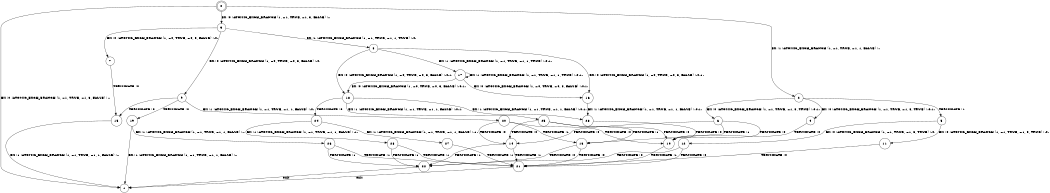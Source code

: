 digraph BCG {
size = "7, 10.5";
center = TRUE;
node [shape = circle];
0 [peripheries = 2];
0 -> 1 [label = "EX !0 !ATOMIC_EXCH_BRANCH (1, +1, TRUE, +1, 3, FALSE) !::"];
0 -> 2 [label = "EX !1 !ATOMIC_EXCH_BRANCH (1, +1, TRUE, +1, 1, FALSE) !::"];
0 -> 3 [label = "EX !0 !ATOMIC_EXCH_BRANCH (1, +1, TRUE, +1, 3, FALSE) !::"];
2 -> 4 [label = "EX !0 !ATOMIC_EXCH_BRANCH (1, +1, TRUE, +1, 3, TRUE) !:0:1:"];
2 -> 5 [label = "TERMINATE !1"];
2 -> 6 [label = "EX !0 !ATOMIC_EXCH_BRANCH (1, +1, TRUE, +1, 3, TRUE) !:0:1:"];
3 -> 7 [label = "EX !0 !ATOMIC_EXCH_BRANCH (1, +0, TRUE, +0, 3, FALSE) !:0:"];
3 -> 8 [label = "EX !1 !ATOMIC_EXCH_BRANCH (1, +1, TRUE, +1, 1, TRUE) !:0:"];
3 -> 9 [label = "EX !0 !ATOMIC_EXCH_BRANCH (1, +0, TRUE, +0, 3, FALSE) !:0:"];
4 -> 10 [label = "TERMINATE !0"];
5 -> 11 [label = "EX !0 !ATOMIC_EXCH_BRANCH (1, +1, TRUE, +1, 3, TRUE) !:0:"];
5 -> 12 [label = "EX !0 !ATOMIC_EXCH_BRANCH (1, +1, TRUE, +1, 3, TRUE) !:0:"];
6 -> 10 [label = "TERMINATE !0"];
6 -> 13 [label = "TERMINATE !1"];
6 -> 14 [label = "TERMINATE !0"];
7 -> 15 [label = "TERMINATE !0"];
8 -> 16 [label = "EX !0 !ATOMIC_EXCH_BRANCH (1, +0, TRUE, +0, 3, FALSE) !:0:1:"];
8 -> 17 [label = "EX !1 !ATOMIC_EXCH_BRANCH (1, +1, TRUE, +1, 1, TRUE) !:0:1:"];
8 -> 18 [label = "EX !0 !ATOMIC_EXCH_BRANCH (1, +0, TRUE, +0, 3, FALSE) !:0:1:"];
9 -> 15 [label = "TERMINATE !0"];
9 -> 19 [label = "TERMINATE !0"];
9 -> 20 [label = "EX !1 !ATOMIC_EXCH_BRANCH (1, +1, TRUE, +1, 1, FALSE) !:0:"];
10 -> 21 [label = "TERMINATE !1"];
11 -> 21 [label = "TERMINATE !0"];
12 -> 21 [label = "TERMINATE !0"];
12 -> 22 [label = "TERMINATE !0"];
13 -> 21 [label = "TERMINATE !0"];
13 -> 22 [label = "TERMINATE !0"];
14 -> 21 [label = "TERMINATE !1"];
14 -> 22 [label = "TERMINATE !1"];
15 -> 1 [label = "EX !1 !ATOMIC_EXCH_BRANCH (1, +1, TRUE, +1, 1, FALSE) !::"];
16 -> 23 [label = "EX !1 !ATOMIC_EXCH_BRANCH (1, +1, TRUE, +1, 1, FALSE) !:0:1:"];
17 -> 16 [label = "EX !0 !ATOMIC_EXCH_BRANCH (1, +0, TRUE, +0, 3, FALSE) !:0:1:"];
17 -> 17 [label = "EX !1 !ATOMIC_EXCH_BRANCH (1, +1, TRUE, +1, 1, TRUE) !:0:1:"];
17 -> 18 [label = "EX !0 !ATOMIC_EXCH_BRANCH (1, +0, TRUE, +0, 3, FALSE) !:0:1:"];
18 -> 23 [label = "EX !1 !ATOMIC_EXCH_BRANCH (1, +1, TRUE, +1, 1, FALSE) !:0:1:"];
18 -> 24 [label = "TERMINATE !0"];
18 -> 25 [label = "EX !1 !ATOMIC_EXCH_BRANCH (1, +1, TRUE, +1, 1, FALSE) !:0:1:"];
19 -> 1 [label = "EX !1 !ATOMIC_EXCH_BRANCH (1, +1, TRUE, +1, 1, FALSE) !::"];
19 -> 26 [label = "EX !1 !ATOMIC_EXCH_BRANCH (1, +1, TRUE, +1, 1, FALSE) !::"];
20 -> 10 [label = "TERMINATE !0"];
20 -> 13 [label = "TERMINATE !1"];
20 -> 14 [label = "TERMINATE !0"];
21 -> 1 [label = "exit"];
22 -> 1 [label = "exit"];
23 -> 10 [label = "TERMINATE !0"];
24 -> 27 [label = "EX !1 !ATOMIC_EXCH_BRANCH (1, +1, TRUE, +1, 1, FALSE) !:1:"];
24 -> 28 [label = "EX !1 !ATOMIC_EXCH_BRANCH (1, +1, TRUE, +1, 1, FALSE) !:1:"];
25 -> 10 [label = "TERMINATE !0"];
25 -> 13 [label = "TERMINATE !1"];
25 -> 14 [label = "TERMINATE !0"];
26 -> 21 [label = "TERMINATE !1"];
26 -> 22 [label = "TERMINATE !1"];
27 -> 21 [label = "TERMINATE !1"];
28 -> 21 [label = "TERMINATE !1"];
28 -> 22 [label = "TERMINATE !1"];
}
